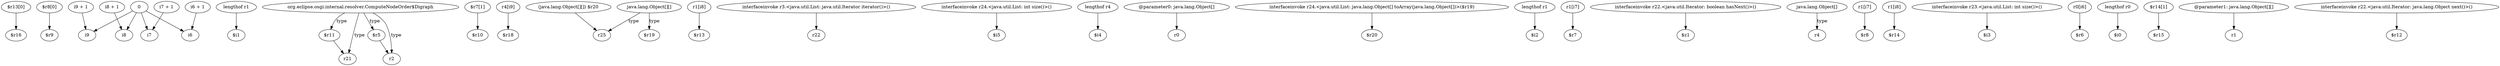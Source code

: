 digraph g {
0[label="$r13[0]"]
1[label="$r16"]
0->1[label=""]
2[label="$r8[0]"]
3[label="$r9"]
2->3[label=""]
4[label="i9 + 1"]
5[label="i9"]
4->5[label=""]
6[label="lengthof r1"]
7[label="$i1"]
6->7[label=""]
8[label="org.eclipse.osgi.internal.resolver.ComputeNodeOrder$Digraph"]
9[label="$r11"]
8->9[label="type"]
10[label="$r7[1]"]
11[label="$r10"]
10->11[label=""]
12[label="r4[i9]"]
13[label="$r18"]
12->13[label=""]
14[label="$r5"]
15[label="r2"]
14->15[label=""]
16[label="i8 + 1"]
17[label="i8"]
16->17[label=""]
18[label="(java.lang.Object[][]) $r20"]
19[label="r25"]
18->19[label=""]
20[label="0"]
21[label="i7"]
20->21[label=""]
22[label="java.lang.Object[][]"]
23[label="$r19"]
22->23[label="type"]
20->17[label=""]
24[label="r1[i8]"]
25[label="$r13"]
24->25[label=""]
26[label="interfaceinvoke r3.<java.util.List: java.util.Iterator iterator()>()"]
27[label="r22"]
26->27[label=""]
28[label="interfaceinvoke r24.<java.util.List: int size()>()"]
29[label="$i5"]
28->29[label=""]
8->14[label="type"]
30[label="i7 + 1"]
30->21[label=""]
31[label="i6 + 1"]
32[label="i6"]
31->32[label=""]
20->32[label=""]
33[label="lengthof r4"]
34[label="$i4"]
33->34[label=""]
35[label="@parameter0: java.lang.Object[]"]
36[label="r0"]
35->36[label=""]
37[label="interfaceinvoke r24.<java.util.List: java.lang.Object[] toArray(java.lang.Object[])>($r19)"]
38[label="$r20"]
37->38[label=""]
39[label="r21"]
8->39[label="type"]
8->15[label="type"]
9->39[label=""]
40[label="lengthof r1"]
41[label="$i2"]
40->41[label=""]
42[label="r1[i7]"]
43[label="$r7"]
42->43[label=""]
44[label="interfaceinvoke r22.<java.util.Iterator: boolean hasNext()>()"]
45[label="$z1"]
44->45[label=""]
22->19[label="type"]
46[label="java.lang.Object[]"]
47[label="r4"]
46->47[label="type"]
48[label="r1[i7]"]
49[label="$r8"]
48->49[label=""]
50[label="r1[i8]"]
51[label="$r14"]
50->51[label=""]
52[label="interfaceinvoke r23.<java.util.List: int size()>()"]
53[label="$i3"]
52->53[label=""]
54[label="r0[i6]"]
55[label="$r6"]
54->55[label=""]
20->5[label=""]
56[label="lengthof r0"]
57[label="$i0"]
56->57[label=""]
58[label="$r14[1]"]
59[label="$r15"]
58->59[label=""]
60[label="@parameter1: java.lang.Object[][]"]
61[label="r1"]
60->61[label=""]
62[label="interfaceinvoke r22.<java.util.Iterator: java.lang.Object next()>()"]
63[label="$r12"]
62->63[label=""]
}